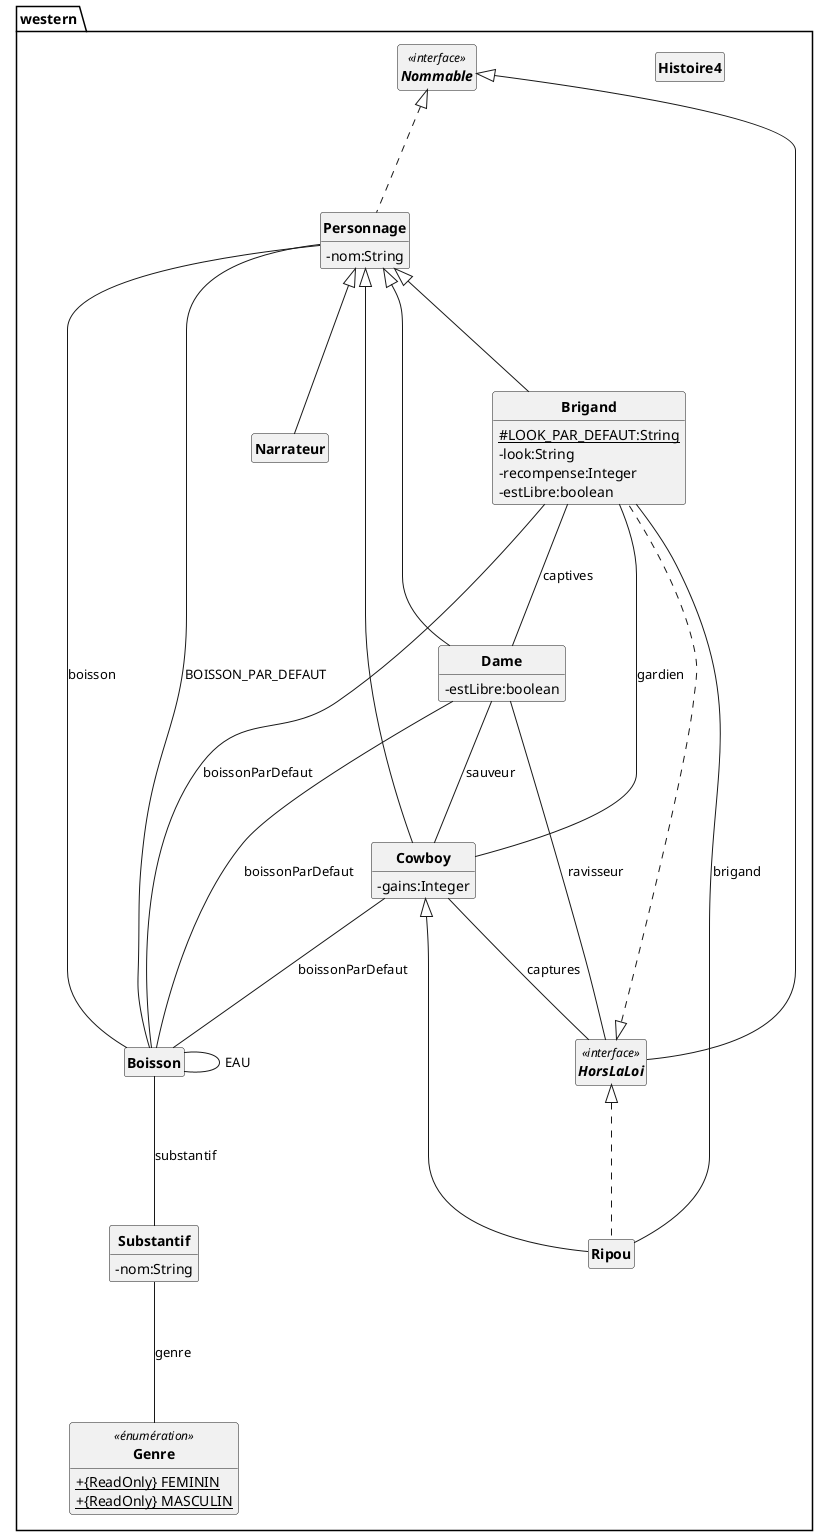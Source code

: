 @startuml
skinparam classAttributeIconSize 0
skinparam classFontStyle Bold
skinparam style strictuml
hide empty members

package western
{
ENUM Genre<<énumération>>
{
+ {static} {ReadOnly} FEMININ
+ {static} {ReadOnly} MASCULIN

}
CLASS Histoire4
{

}
CLASS Personnage
{
- nom:String

}
CLASS Boisson
{

}
CLASS Brigand
{
# {static} LOOK_PAR_DEFAUT:String
- look:String
- recompense:Integer 
- estLibre:boolean 

}
CLASS Narrateur
{

}
INTERFACE HorsLaLoi<<interface>>
{

}
CLASS Dame
{
- estLibre:boolean 

}
CLASS Substantif
{
- nom:String

}
CLASS Ripou
{

}
INTERFACE Nommable<<interface>>
{

}
CLASS Cowboy
{
- gains:Integer 

}

Nommable <|... Personnage

HorsLaLoi <|... Brigand

Nommable <|-- HorsLaLoi

HorsLaLoi <|... Ripou

Personnage <|--- Brigand

Personnage <|--- Narrateur

Personnage <|--- Dame

Cowboy <|--- Ripou

Personnage <|--- Cowboy

Personnage --- Boisson : BOISSON_PAR_DEFAUT

Personnage --- Boisson : boisson

Boisson --- Substantif : substantif

Boisson --- Boisson : EAU

Brigand --- Dame : captives

Brigand --- Cowboy : gardien

Brigand --- Boisson : boissonParDefaut

Dame --- Cowboy : sauveur

Dame --- HorsLaLoi : ravisseur

Dame --- Boisson : boissonParDefaut

Substantif --- Genre : genre

Ripou --- Brigand : brigand

Cowboy --- HorsLaLoi : captures

Cowboy --- Boisson : boissonParDefaut
}
@enduml